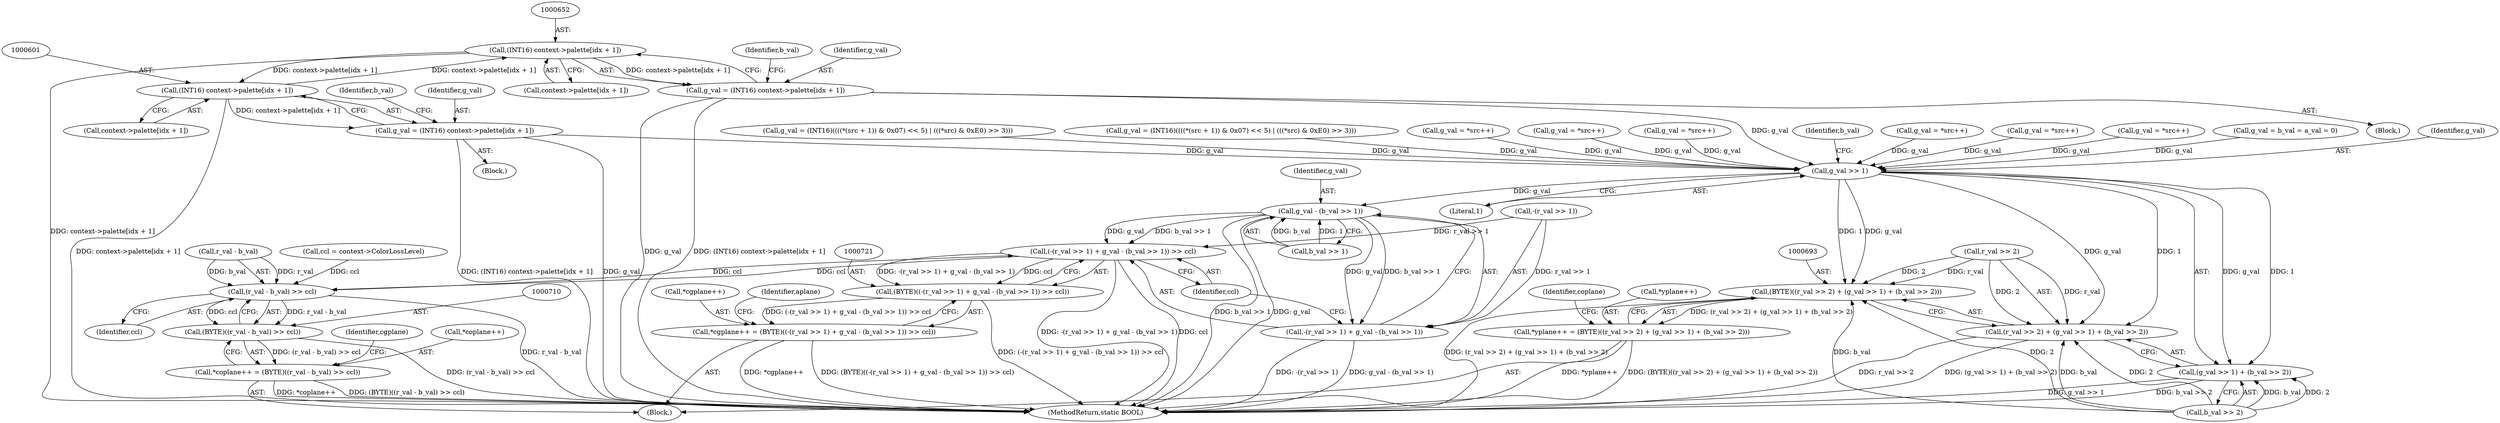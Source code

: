 digraph "0_FreeRDP_d1112c279bd1a327e8e4d0b5f371458bf2579659_5@array" {
"1000651" [label="(Call,(INT16) context->palette[idx + 1])"];
"1000600" [label="(Call,(INT16) context->palette[idx + 1])"];
"1000651" [label="(Call,(INT16) context->palette[idx + 1])"];
"1000598" [label="(Call,g_val = (INT16) context->palette[idx + 1])"];
"1000699" [label="(Call,g_val >> 1)"];
"1000692" [label="(Call,(BYTE)((r_val >> 2) + (g_val >> 1) + (b_val >> 2)))"];
"1000688" [label="(Call,*yplane++ = (BYTE)((r_val >> 2) + (g_val >> 1) + (b_val >> 2)))"];
"1000694" [label="(Call,(r_val >> 2) + (g_val >> 1) + (b_val >> 2))"];
"1000698" [label="(Call,(g_val >> 1) + (b_val >> 2))"];
"1000728" [label="(Call,g_val - (b_val >> 1))"];
"1000722" [label="(Call,(-(r_val >> 1) + g_val - (b_val >> 1)) >> ccl)"];
"1000711" [label="(Call,(r_val - b_val) >> ccl)"];
"1000709" [label="(Call,(BYTE)((r_val - b_val) >> ccl))"];
"1000705" [label="(Call,*coplane++ = (BYTE)((r_val - b_val) >> ccl))"];
"1000720" [label="(Call,(BYTE)((-(r_val >> 1) + g_val - (b_val >> 1)) >> ccl))"];
"1000716" [label="(Call,*cgplane++ = (BYTE)((-(r_val >> 1) + g_val - (b_val >> 1)) >> ccl))"];
"1000723" [label="(Call,-(r_val >> 1) + g_val - (b_val >> 1))"];
"1000649" [label="(Call,g_val = (INT16) context->palette[idx + 1])"];
"1000712" [label="(Call,r_val - b_val)"];
"1000651" [label="(Call,(INT16) context->palette[idx + 1])"];
"1000160" [label="(Call,ccl = context->ColorLossLevel)"];
"1000650" [label="(Identifier,g_val)"];
"1000600" [label="(Call,(INT16) context->palette[idx + 1])"];
"1000709" [label="(Call,(BYTE)((r_val - b_val) >> ccl))"];
"1000719" [label="(Identifier,cgplane)"];
"1000706" [label="(Call,*coplane++)"];
"1000729" [label="(Identifier,g_val)"];
"1000661" [label="(Identifier,b_val)"];
"1000703" [label="(Identifier,b_val)"];
"1000701" [label="(Literal,1)"];
"1000698" [label="(Call,(g_val >> 1) + (b_val >> 2))"];
"1000610" [label="(Identifier,b_val)"];
"1000705" [label="(Call,*coplane++ = (BYTE)((r_val - b_val) >> ccl))"];
"1000720" [label="(Call,(BYTE)((-(r_val >> 1) + g_val - (b_val >> 1)) >> ccl))"];
"1000649" [label="(Call,g_val = (INT16) context->palette[idx + 1])"];
"1000841" [label="(MethodReturn,static BOOL)"];
"1000699" [label="(Call,g_val >> 1)"];
"1000717" [label="(Call,*cgplane++)"];
"1000653" [label="(Call,context->palette[idx + 1])"];
"1000716" [label="(Call,*cgplane++ = (BYTE)((-(r_val >> 1) + g_val - (b_val >> 1)) >> ccl))"];
"1000708" [label="(Identifier,coplane)"];
"1000375" [label="(Call,g_val = *src++)"];
"1000702" [label="(Call,b_val >> 2)"];
"1000724" [label="(Call,-(r_val >> 1))"];
"1000532" [label="(Block,)"];
"1000395" [label="(Call,g_val = *src++)"];
"1000737" [label="(Identifier,aplane)"];
"1000598" [label="(Call,g_val = (INT16) context->palette[idx + 1])"];
"1000632" [label="(Block,)"];
"1000694" [label="(Call,(r_val >> 2) + (g_val >> 1) + (b_val >> 2))"];
"1000730" [label="(Call,b_val >> 1)"];
"1000353" [label="(Call,g_val = *src++)"];
"1000689" [label="(Call,*yplane++)"];
"1000599" [label="(Identifier,g_val)"];
"1000722" [label="(Call,(-(r_val >> 1) + g_val - (b_val >> 1)) >> ccl)"];
"1000275" [label="(Block,)"];
"1000715" [label="(Identifier,ccl)"];
"1000680" [label="(Call,g_val = b_val = a_val = 0)"];
"1000711" [label="(Call,(r_val - b_val) >> ccl)"];
"1000700" [label="(Identifier,g_val)"];
"1000602" [label="(Call,context->palette[idx + 1])"];
"1000692" [label="(Call,(BYTE)((r_val >> 2) + (g_val >> 1) + (b_val >> 2)))"];
"1000427" [label="(Call,g_val = (INT16)((((*(src + 1)) & 0x07) << 5) | (((*src) & 0xE0) >> 3)))"];
"1000688" [label="(Call,*yplane++ = (BYTE)((r_val >> 2) + (g_val >> 1) + (b_val >> 2)))"];
"1000723" [label="(Call,-(r_val >> 1) + g_val - (b_val >> 1))"];
"1000733" [label="(Identifier,ccl)"];
"1000488" [label="(Call,g_val = (INT16)((((*(src + 1)) & 0x07) << 5) | (((*src) & 0xE0) >> 3)))"];
"1000309" [label="(Call,g_val = *src++)"];
"1000331" [label="(Call,g_val = *src++)"];
"1000287" [label="(Call,g_val = *src++)"];
"1000728" [label="(Call,g_val - (b_val >> 1))"];
"1000695" [label="(Call,r_val >> 2)"];
"1000651" -> "1000649"  [label="AST: "];
"1000651" -> "1000653"  [label="CFG: "];
"1000652" -> "1000651"  [label="AST: "];
"1000653" -> "1000651"  [label="AST: "];
"1000649" -> "1000651"  [label="CFG: "];
"1000651" -> "1000841"  [label="DDG: context->palette[idx + 1]"];
"1000651" -> "1000600"  [label="DDG: context->palette[idx + 1]"];
"1000651" -> "1000649"  [label="DDG: context->palette[idx + 1]"];
"1000600" -> "1000651"  [label="DDG: context->palette[idx + 1]"];
"1000600" -> "1000598"  [label="AST: "];
"1000600" -> "1000602"  [label="CFG: "];
"1000601" -> "1000600"  [label="AST: "];
"1000602" -> "1000600"  [label="AST: "];
"1000598" -> "1000600"  [label="CFG: "];
"1000600" -> "1000841"  [label="DDG: context->palette[idx + 1]"];
"1000600" -> "1000598"  [label="DDG: context->palette[idx + 1]"];
"1000598" -> "1000532"  [label="AST: "];
"1000599" -> "1000598"  [label="AST: "];
"1000610" -> "1000598"  [label="CFG: "];
"1000598" -> "1000841"  [label="DDG: g_val"];
"1000598" -> "1000841"  [label="DDG: (INT16) context->palette[idx + 1]"];
"1000598" -> "1000699"  [label="DDG: g_val"];
"1000699" -> "1000698"  [label="AST: "];
"1000699" -> "1000701"  [label="CFG: "];
"1000700" -> "1000699"  [label="AST: "];
"1000701" -> "1000699"  [label="AST: "];
"1000703" -> "1000699"  [label="CFG: "];
"1000699" -> "1000692"  [label="DDG: g_val"];
"1000699" -> "1000692"  [label="DDG: 1"];
"1000699" -> "1000694"  [label="DDG: g_val"];
"1000699" -> "1000694"  [label="DDG: 1"];
"1000699" -> "1000698"  [label="DDG: g_val"];
"1000699" -> "1000698"  [label="DDG: 1"];
"1000375" -> "1000699"  [label="DDG: g_val"];
"1000488" -> "1000699"  [label="DDG: g_val"];
"1000331" -> "1000699"  [label="DDG: g_val"];
"1000287" -> "1000699"  [label="DDG: g_val"];
"1000353" -> "1000699"  [label="DDG: g_val"];
"1000395" -> "1000699"  [label="DDG: g_val"];
"1000309" -> "1000699"  [label="DDG: g_val"];
"1000427" -> "1000699"  [label="DDG: g_val"];
"1000649" -> "1000699"  [label="DDG: g_val"];
"1000680" -> "1000699"  [label="DDG: g_val"];
"1000699" -> "1000728"  [label="DDG: g_val"];
"1000692" -> "1000688"  [label="AST: "];
"1000692" -> "1000694"  [label="CFG: "];
"1000693" -> "1000692"  [label="AST: "];
"1000694" -> "1000692"  [label="AST: "];
"1000688" -> "1000692"  [label="CFG: "];
"1000692" -> "1000841"  [label="DDG: (r_val >> 2) + (g_val >> 1) + (b_val >> 2)"];
"1000692" -> "1000688"  [label="DDG: (r_val >> 2) + (g_val >> 1) + (b_val >> 2)"];
"1000695" -> "1000692"  [label="DDG: r_val"];
"1000695" -> "1000692"  [label="DDG: 2"];
"1000702" -> "1000692"  [label="DDG: b_val"];
"1000702" -> "1000692"  [label="DDG: 2"];
"1000688" -> "1000275"  [label="AST: "];
"1000689" -> "1000688"  [label="AST: "];
"1000708" -> "1000688"  [label="CFG: "];
"1000688" -> "1000841"  [label="DDG: *yplane++"];
"1000688" -> "1000841"  [label="DDG: (BYTE)((r_val >> 2) + (g_val >> 1) + (b_val >> 2))"];
"1000694" -> "1000698"  [label="CFG: "];
"1000695" -> "1000694"  [label="AST: "];
"1000698" -> "1000694"  [label="AST: "];
"1000694" -> "1000841"  [label="DDG: r_val >> 2"];
"1000694" -> "1000841"  [label="DDG: (g_val >> 1) + (b_val >> 2)"];
"1000695" -> "1000694"  [label="DDG: r_val"];
"1000695" -> "1000694"  [label="DDG: 2"];
"1000702" -> "1000694"  [label="DDG: b_val"];
"1000702" -> "1000694"  [label="DDG: 2"];
"1000698" -> "1000702"  [label="CFG: "];
"1000702" -> "1000698"  [label="AST: "];
"1000698" -> "1000841"  [label="DDG: g_val >> 1"];
"1000698" -> "1000841"  [label="DDG: b_val >> 2"];
"1000702" -> "1000698"  [label="DDG: b_val"];
"1000702" -> "1000698"  [label="DDG: 2"];
"1000728" -> "1000723"  [label="AST: "];
"1000728" -> "1000730"  [label="CFG: "];
"1000729" -> "1000728"  [label="AST: "];
"1000730" -> "1000728"  [label="AST: "];
"1000723" -> "1000728"  [label="CFG: "];
"1000728" -> "1000841"  [label="DDG: b_val >> 1"];
"1000728" -> "1000841"  [label="DDG: g_val"];
"1000728" -> "1000722"  [label="DDG: g_val"];
"1000728" -> "1000722"  [label="DDG: b_val >> 1"];
"1000728" -> "1000723"  [label="DDG: g_val"];
"1000728" -> "1000723"  [label="DDG: b_val >> 1"];
"1000730" -> "1000728"  [label="DDG: b_val"];
"1000730" -> "1000728"  [label="DDG: 1"];
"1000722" -> "1000720"  [label="AST: "];
"1000722" -> "1000733"  [label="CFG: "];
"1000723" -> "1000722"  [label="AST: "];
"1000733" -> "1000722"  [label="AST: "];
"1000720" -> "1000722"  [label="CFG: "];
"1000722" -> "1000841"  [label="DDG: -(r_val >> 1) + g_val - (b_val >> 1)"];
"1000722" -> "1000841"  [label="DDG: ccl"];
"1000722" -> "1000711"  [label="DDG: ccl"];
"1000722" -> "1000720"  [label="DDG: -(r_val >> 1) + g_val - (b_val >> 1)"];
"1000722" -> "1000720"  [label="DDG: ccl"];
"1000724" -> "1000722"  [label="DDG: r_val >> 1"];
"1000711" -> "1000722"  [label="DDG: ccl"];
"1000711" -> "1000709"  [label="AST: "];
"1000711" -> "1000715"  [label="CFG: "];
"1000712" -> "1000711"  [label="AST: "];
"1000715" -> "1000711"  [label="AST: "];
"1000709" -> "1000711"  [label="CFG: "];
"1000711" -> "1000841"  [label="DDG: r_val - b_val"];
"1000711" -> "1000709"  [label="DDG: r_val - b_val"];
"1000711" -> "1000709"  [label="DDG: ccl"];
"1000712" -> "1000711"  [label="DDG: r_val"];
"1000712" -> "1000711"  [label="DDG: b_val"];
"1000160" -> "1000711"  [label="DDG: ccl"];
"1000709" -> "1000705"  [label="AST: "];
"1000710" -> "1000709"  [label="AST: "];
"1000705" -> "1000709"  [label="CFG: "];
"1000709" -> "1000841"  [label="DDG: (r_val - b_val) >> ccl"];
"1000709" -> "1000705"  [label="DDG: (r_val - b_val) >> ccl"];
"1000705" -> "1000275"  [label="AST: "];
"1000706" -> "1000705"  [label="AST: "];
"1000719" -> "1000705"  [label="CFG: "];
"1000705" -> "1000841"  [label="DDG: (BYTE)((r_val - b_val) >> ccl)"];
"1000705" -> "1000841"  [label="DDG: *coplane++"];
"1000720" -> "1000716"  [label="AST: "];
"1000721" -> "1000720"  [label="AST: "];
"1000716" -> "1000720"  [label="CFG: "];
"1000720" -> "1000841"  [label="DDG: (-(r_val >> 1) + g_val - (b_val >> 1)) >> ccl"];
"1000720" -> "1000716"  [label="DDG: (-(r_val >> 1) + g_val - (b_val >> 1)) >> ccl"];
"1000716" -> "1000275"  [label="AST: "];
"1000717" -> "1000716"  [label="AST: "];
"1000737" -> "1000716"  [label="CFG: "];
"1000716" -> "1000841"  [label="DDG: *cgplane++"];
"1000716" -> "1000841"  [label="DDG: (BYTE)((-(r_val >> 1) + g_val - (b_val >> 1)) >> ccl)"];
"1000724" -> "1000723"  [label="AST: "];
"1000733" -> "1000723"  [label="CFG: "];
"1000723" -> "1000841"  [label="DDG: -(r_val >> 1)"];
"1000723" -> "1000841"  [label="DDG: g_val - (b_val >> 1)"];
"1000724" -> "1000723"  [label="DDG: r_val >> 1"];
"1000649" -> "1000632"  [label="AST: "];
"1000650" -> "1000649"  [label="AST: "];
"1000661" -> "1000649"  [label="CFG: "];
"1000649" -> "1000841"  [label="DDG: g_val"];
"1000649" -> "1000841"  [label="DDG: (INT16) context->palette[idx + 1]"];
}
